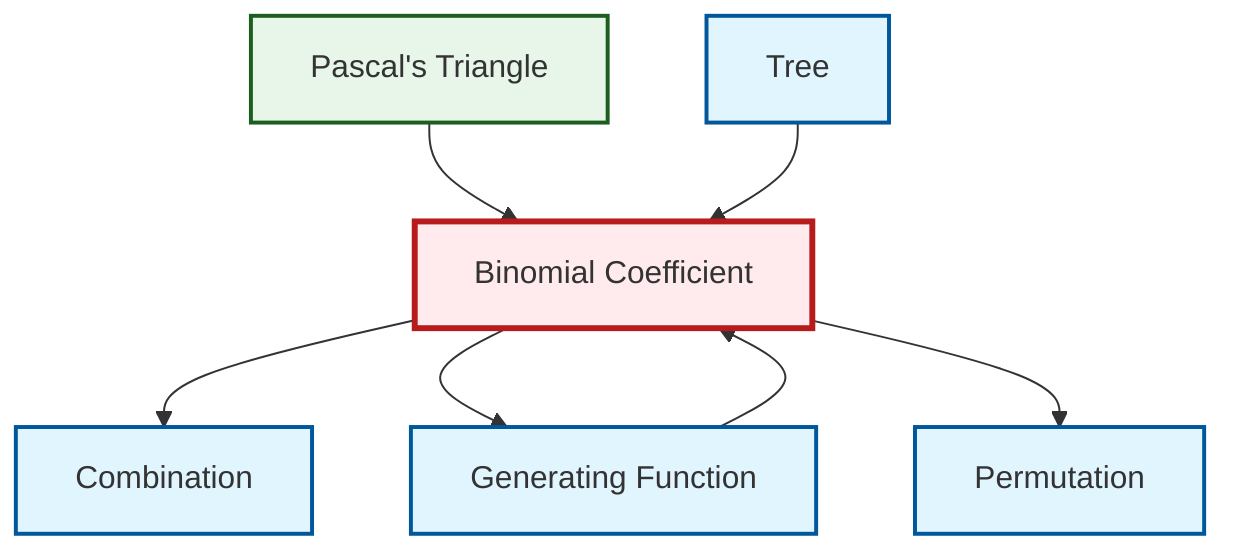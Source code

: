 graph TD
    classDef definition fill:#e1f5fe,stroke:#01579b,stroke-width:2px
    classDef theorem fill:#f3e5f5,stroke:#4a148c,stroke-width:2px
    classDef axiom fill:#fff3e0,stroke:#e65100,stroke-width:2px
    classDef example fill:#e8f5e9,stroke:#1b5e20,stroke-width:2px
    classDef current fill:#ffebee,stroke:#b71c1c,stroke-width:3px
    ex-pascals-triangle["Pascal's Triangle"]:::example
    def-binomial-coefficient["Binomial Coefficient"]:::definition
    def-generating-function["Generating Function"]:::definition
    def-combination["Combination"]:::definition
    def-tree["Tree"]:::definition
    def-permutation["Permutation"]:::definition
    ex-pascals-triangle --> def-binomial-coefficient
    def-tree --> def-binomial-coefficient
    def-binomial-coefficient --> def-combination
    def-generating-function --> def-binomial-coefficient
    def-binomial-coefficient --> def-generating-function
    def-binomial-coefficient --> def-permutation
    class def-binomial-coefficient current